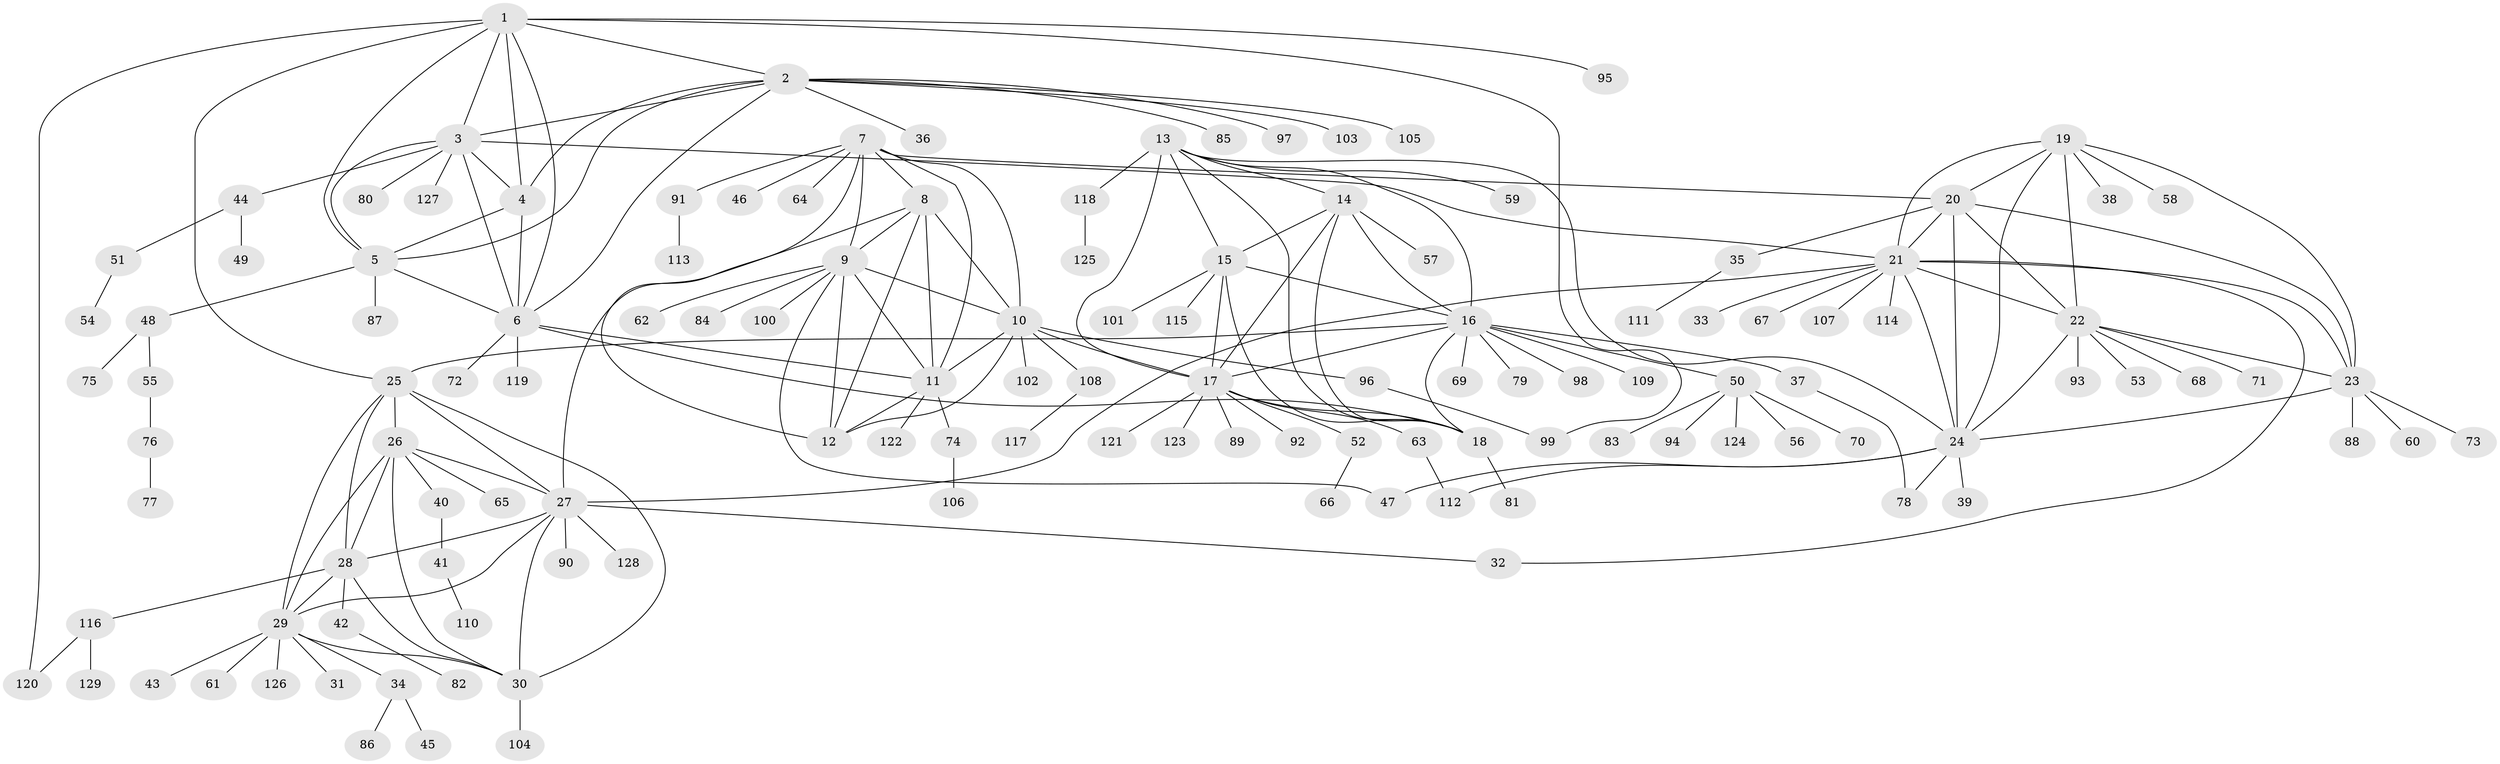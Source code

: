 // coarse degree distribution, {7: 0.06060606060606061, 10: 0.020202020202020204, 6: 0.06060606060606061, 5: 0.04040404040404041, 13: 0.010101010101010102, 9: 0.030303030303030304, 8: 0.020202020202020204, 1: 0.5959595959595959, 2: 0.15151515151515152, 3: 0.010101010101010102}
// Generated by graph-tools (version 1.1) at 2025/42/03/06/25 10:42:07]
// undirected, 129 vertices, 190 edges
graph export_dot {
graph [start="1"]
  node [color=gray90,style=filled];
  1;
  2;
  3;
  4;
  5;
  6;
  7;
  8;
  9;
  10;
  11;
  12;
  13;
  14;
  15;
  16;
  17;
  18;
  19;
  20;
  21;
  22;
  23;
  24;
  25;
  26;
  27;
  28;
  29;
  30;
  31;
  32;
  33;
  34;
  35;
  36;
  37;
  38;
  39;
  40;
  41;
  42;
  43;
  44;
  45;
  46;
  47;
  48;
  49;
  50;
  51;
  52;
  53;
  54;
  55;
  56;
  57;
  58;
  59;
  60;
  61;
  62;
  63;
  64;
  65;
  66;
  67;
  68;
  69;
  70;
  71;
  72;
  73;
  74;
  75;
  76;
  77;
  78;
  79;
  80;
  81;
  82;
  83;
  84;
  85;
  86;
  87;
  88;
  89;
  90;
  91;
  92;
  93;
  94;
  95;
  96;
  97;
  98;
  99;
  100;
  101;
  102;
  103;
  104;
  105;
  106;
  107;
  108;
  109;
  110;
  111;
  112;
  113;
  114;
  115;
  116;
  117;
  118;
  119;
  120;
  121;
  122;
  123;
  124;
  125;
  126;
  127;
  128;
  129;
  1 -- 2;
  1 -- 3;
  1 -- 4;
  1 -- 5;
  1 -- 6;
  1 -- 25;
  1 -- 95;
  1 -- 99;
  1 -- 120;
  2 -- 3;
  2 -- 4;
  2 -- 5;
  2 -- 6;
  2 -- 36;
  2 -- 85;
  2 -- 97;
  2 -- 103;
  2 -- 105;
  3 -- 4;
  3 -- 5;
  3 -- 6;
  3 -- 21;
  3 -- 44;
  3 -- 80;
  3 -- 127;
  4 -- 5;
  4 -- 6;
  5 -- 6;
  5 -- 48;
  5 -- 87;
  6 -- 11;
  6 -- 18;
  6 -- 72;
  6 -- 119;
  7 -- 8;
  7 -- 9;
  7 -- 10;
  7 -- 11;
  7 -- 12;
  7 -- 20;
  7 -- 46;
  7 -- 64;
  7 -- 91;
  8 -- 9;
  8 -- 10;
  8 -- 11;
  8 -- 12;
  8 -- 27;
  9 -- 10;
  9 -- 11;
  9 -- 12;
  9 -- 47;
  9 -- 62;
  9 -- 84;
  9 -- 100;
  10 -- 11;
  10 -- 12;
  10 -- 17;
  10 -- 96;
  10 -- 102;
  10 -- 108;
  11 -- 12;
  11 -- 74;
  11 -- 122;
  13 -- 14;
  13 -- 15;
  13 -- 16;
  13 -- 17;
  13 -- 18;
  13 -- 24;
  13 -- 59;
  13 -- 118;
  14 -- 15;
  14 -- 16;
  14 -- 17;
  14 -- 18;
  14 -- 57;
  15 -- 16;
  15 -- 17;
  15 -- 18;
  15 -- 101;
  15 -- 115;
  16 -- 17;
  16 -- 18;
  16 -- 25;
  16 -- 37;
  16 -- 50;
  16 -- 69;
  16 -- 79;
  16 -- 98;
  16 -- 109;
  17 -- 18;
  17 -- 52;
  17 -- 63;
  17 -- 89;
  17 -- 92;
  17 -- 121;
  17 -- 123;
  18 -- 81;
  19 -- 20;
  19 -- 21;
  19 -- 22;
  19 -- 23;
  19 -- 24;
  19 -- 38;
  19 -- 58;
  20 -- 21;
  20 -- 22;
  20 -- 23;
  20 -- 24;
  20 -- 35;
  21 -- 22;
  21 -- 23;
  21 -- 24;
  21 -- 27;
  21 -- 32;
  21 -- 33;
  21 -- 67;
  21 -- 107;
  21 -- 114;
  22 -- 23;
  22 -- 24;
  22 -- 53;
  22 -- 68;
  22 -- 71;
  22 -- 93;
  23 -- 24;
  23 -- 60;
  23 -- 73;
  23 -- 88;
  24 -- 39;
  24 -- 47;
  24 -- 78;
  24 -- 112;
  25 -- 26;
  25 -- 27;
  25 -- 28;
  25 -- 29;
  25 -- 30;
  26 -- 27;
  26 -- 28;
  26 -- 29;
  26 -- 30;
  26 -- 40;
  26 -- 65;
  27 -- 28;
  27 -- 29;
  27 -- 30;
  27 -- 32;
  27 -- 90;
  27 -- 128;
  28 -- 29;
  28 -- 30;
  28 -- 42;
  28 -- 116;
  29 -- 30;
  29 -- 31;
  29 -- 34;
  29 -- 43;
  29 -- 61;
  29 -- 126;
  30 -- 104;
  34 -- 45;
  34 -- 86;
  35 -- 111;
  37 -- 78;
  40 -- 41;
  41 -- 110;
  42 -- 82;
  44 -- 49;
  44 -- 51;
  48 -- 55;
  48 -- 75;
  50 -- 56;
  50 -- 70;
  50 -- 83;
  50 -- 94;
  50 -- 124;
  51 -- 54;
  52 -- 66;
  55 -- 76;
  63 -- 112;
  74 -- 106;
  76 -- 77;
  91 -- 113;
  96 -- 99;
  108 -- 117;
  116 -- 120;
  116 -- 129;
  118 -- 125;
}
